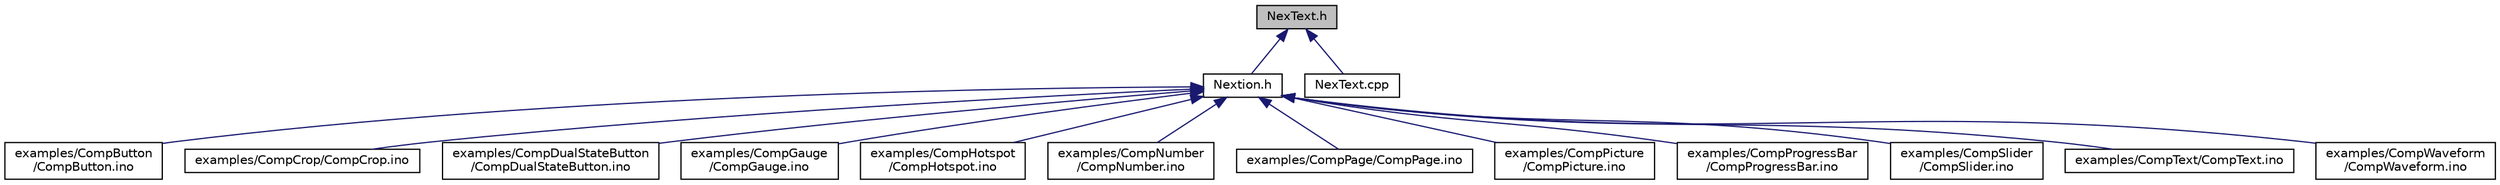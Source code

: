 digraph "NexText.h"
{
  edge [fontname="Helvetica",fontsize="10",labelfontname="Helvetica",labelfontsize="10"];
  node [fontname="Helvetica",fontsize="10",shape=record];
  Node1 [label="NexText.h",height=0.2,width=0.4,color="black", fillcolor="grey75", style="filled" fontcolor="black"];
  Node1 -> Node2 [dir="back",color="midnightblue",fontsize="10",style="solid",fontname="Helvetica"];
  Node2 [label="Nextion.h",height=0.2,width=0.4,color="black", fillcolor="white", style="filled",URL="$_nextion_8h.html",tooltip="The header file including all other header files provided by this library. "];
  Node2 -> Node3 [dir="back",color="midnightblue",fontsize="10",style="solid",fontname="Helvetica"];
  Node3 [label="examples/CompButton\l/CompButton.ino",height=0.2,width=0.4,color="black", fillcolor="white", style="filled",URL="$_comp_button_8ino_source.html"];
  Node2 -> Node4 [dir="back",color="midnightblue",fontsize="10",style="solid",fontname="Helvetica"];
  Node4 [label="examples/CompCrop/CompCrop.ino",height=0.2,width=0.4,color="black", fillcolor="white", style="filled",URL="$_comp_crop_8ino_source.html"];
  Node2 -> Node5 [dir="back",color="midnightblue",fontsize="10",style="solid",fontname="Helvetica"];
  Node5 [label="examples/CompDualStateButton\l/CompDualStateButton.ino",height=0.2,width=0.4,color="black", fillcolor="white", style="filled",URL="$_comp_dual_state_button_8ino_source.html"];
  Node2 -> Node6 [dir="back",color="midnightblue",fontsize="10",style="solid",fontname="Helvetica"];
  Node6 [label="examples/CompGauge\l/CompGauge.ino",height=0.2,width=0.4,color="black", fillcolor="white", style="filled",URL="$_comp_gauge_8ino_source.html"];
  Node2 -> Node7 [dir="back",color="midnightblue",fontsize="10",style="solid",fontname="Helvetica"];
  Node7 [label="examples/CompHotspot\l/CompHotspot.ino",height=0.2,width=0.4,color="black", fillcolor="white", style="filled",URL="$_comp_hotspot_8ino_source.html"];
  Node2 -> Node8 [dir="back",color="midnightblue",fontsize="10",style="solid",fontname="Helvetica"];
  Node8 [label="examples/CompNumber\l/CompNumber.ino",height=0.2,width=0.4,color="black", fillcolor="white", style="filled",URL="$_comp_number_8ino_source.html"];
  Node2 -> Node9 [dir="back",color="midnightblue",fontsize="10",style="solid",fontname="Helvetica"];
  Node9 [label="examples/CompPage/CompPage.ino",height=0.2,width=0.4,color="black", fillcolor="white", style="filled",URL="$_comp_page_8ino_source.html"];
  Node2 -> Node10 [dir="back",color="midnightblue",fontsize="10",style="solid",fontname="Helvetica"];
  Node10 [label="examples/CompPicture\l/CompPicture.ino",height=0.2,width=0.4,color="black", fillcolor="white", style="filled",URL="$_comp_picture_8ino_source.html"];
  Node2 -> Node11 [dir="back",color="midnightblue",fontsize="10",style="solid",fontname="Helvetica"];
  Node11 [label="examples/CompProgressBar\l/CompProgressBar.ino",height=0.2,width=0.4,color="black", fillcolor="white", style="filled",URL="$_comp_progress_bar_8ino_source.html"];
  Node2 -> Node12 [dir="back",color="midnightblue",fontsize="10",style="solid",fontname="Helvetica"];
  Node12 [label="examples/CompSlider\l/CompSlider.ino",height=0.2,width=0.4,color="black", fillcolor="white", style="filled",URL="$_comp_slider_8ino_source.html"];
  Node2 -> Node13 [dir="back",color="midnightblue",fontsize="10",style="solid",fontname="Helvetica"];
  Node13 [label="examples/CompText/CompText.ino",height=0.2,width=0.4,color="black", fillcolor="white", style="filled",URL="$_comp_text_8ino_source.html"];
  Node2 -> Node14 [dir="back",color="midnightblue",fontsize="10",style="solid",fontname="Helvetica"];
  Node14 [label="examples/CompWaveform\l/CompWaveform.ino",height=0.2,width=0.4,color="black", fillcolor="white", style="filled",URL="$_comp_waveform_8ino_source.html"];
  Node1 -> Node15 [dir="back",color="midnightblue",fontsize="10",style="solid",fontname="Helvetica"];
  Node15 [label="NexText.cpp",height=0.2,width=0.4,color="black", fillcolor="white", style="filled",URL="$_nex_text_8cpp.html",tooltip="The implementation of class NexText. "];
}
